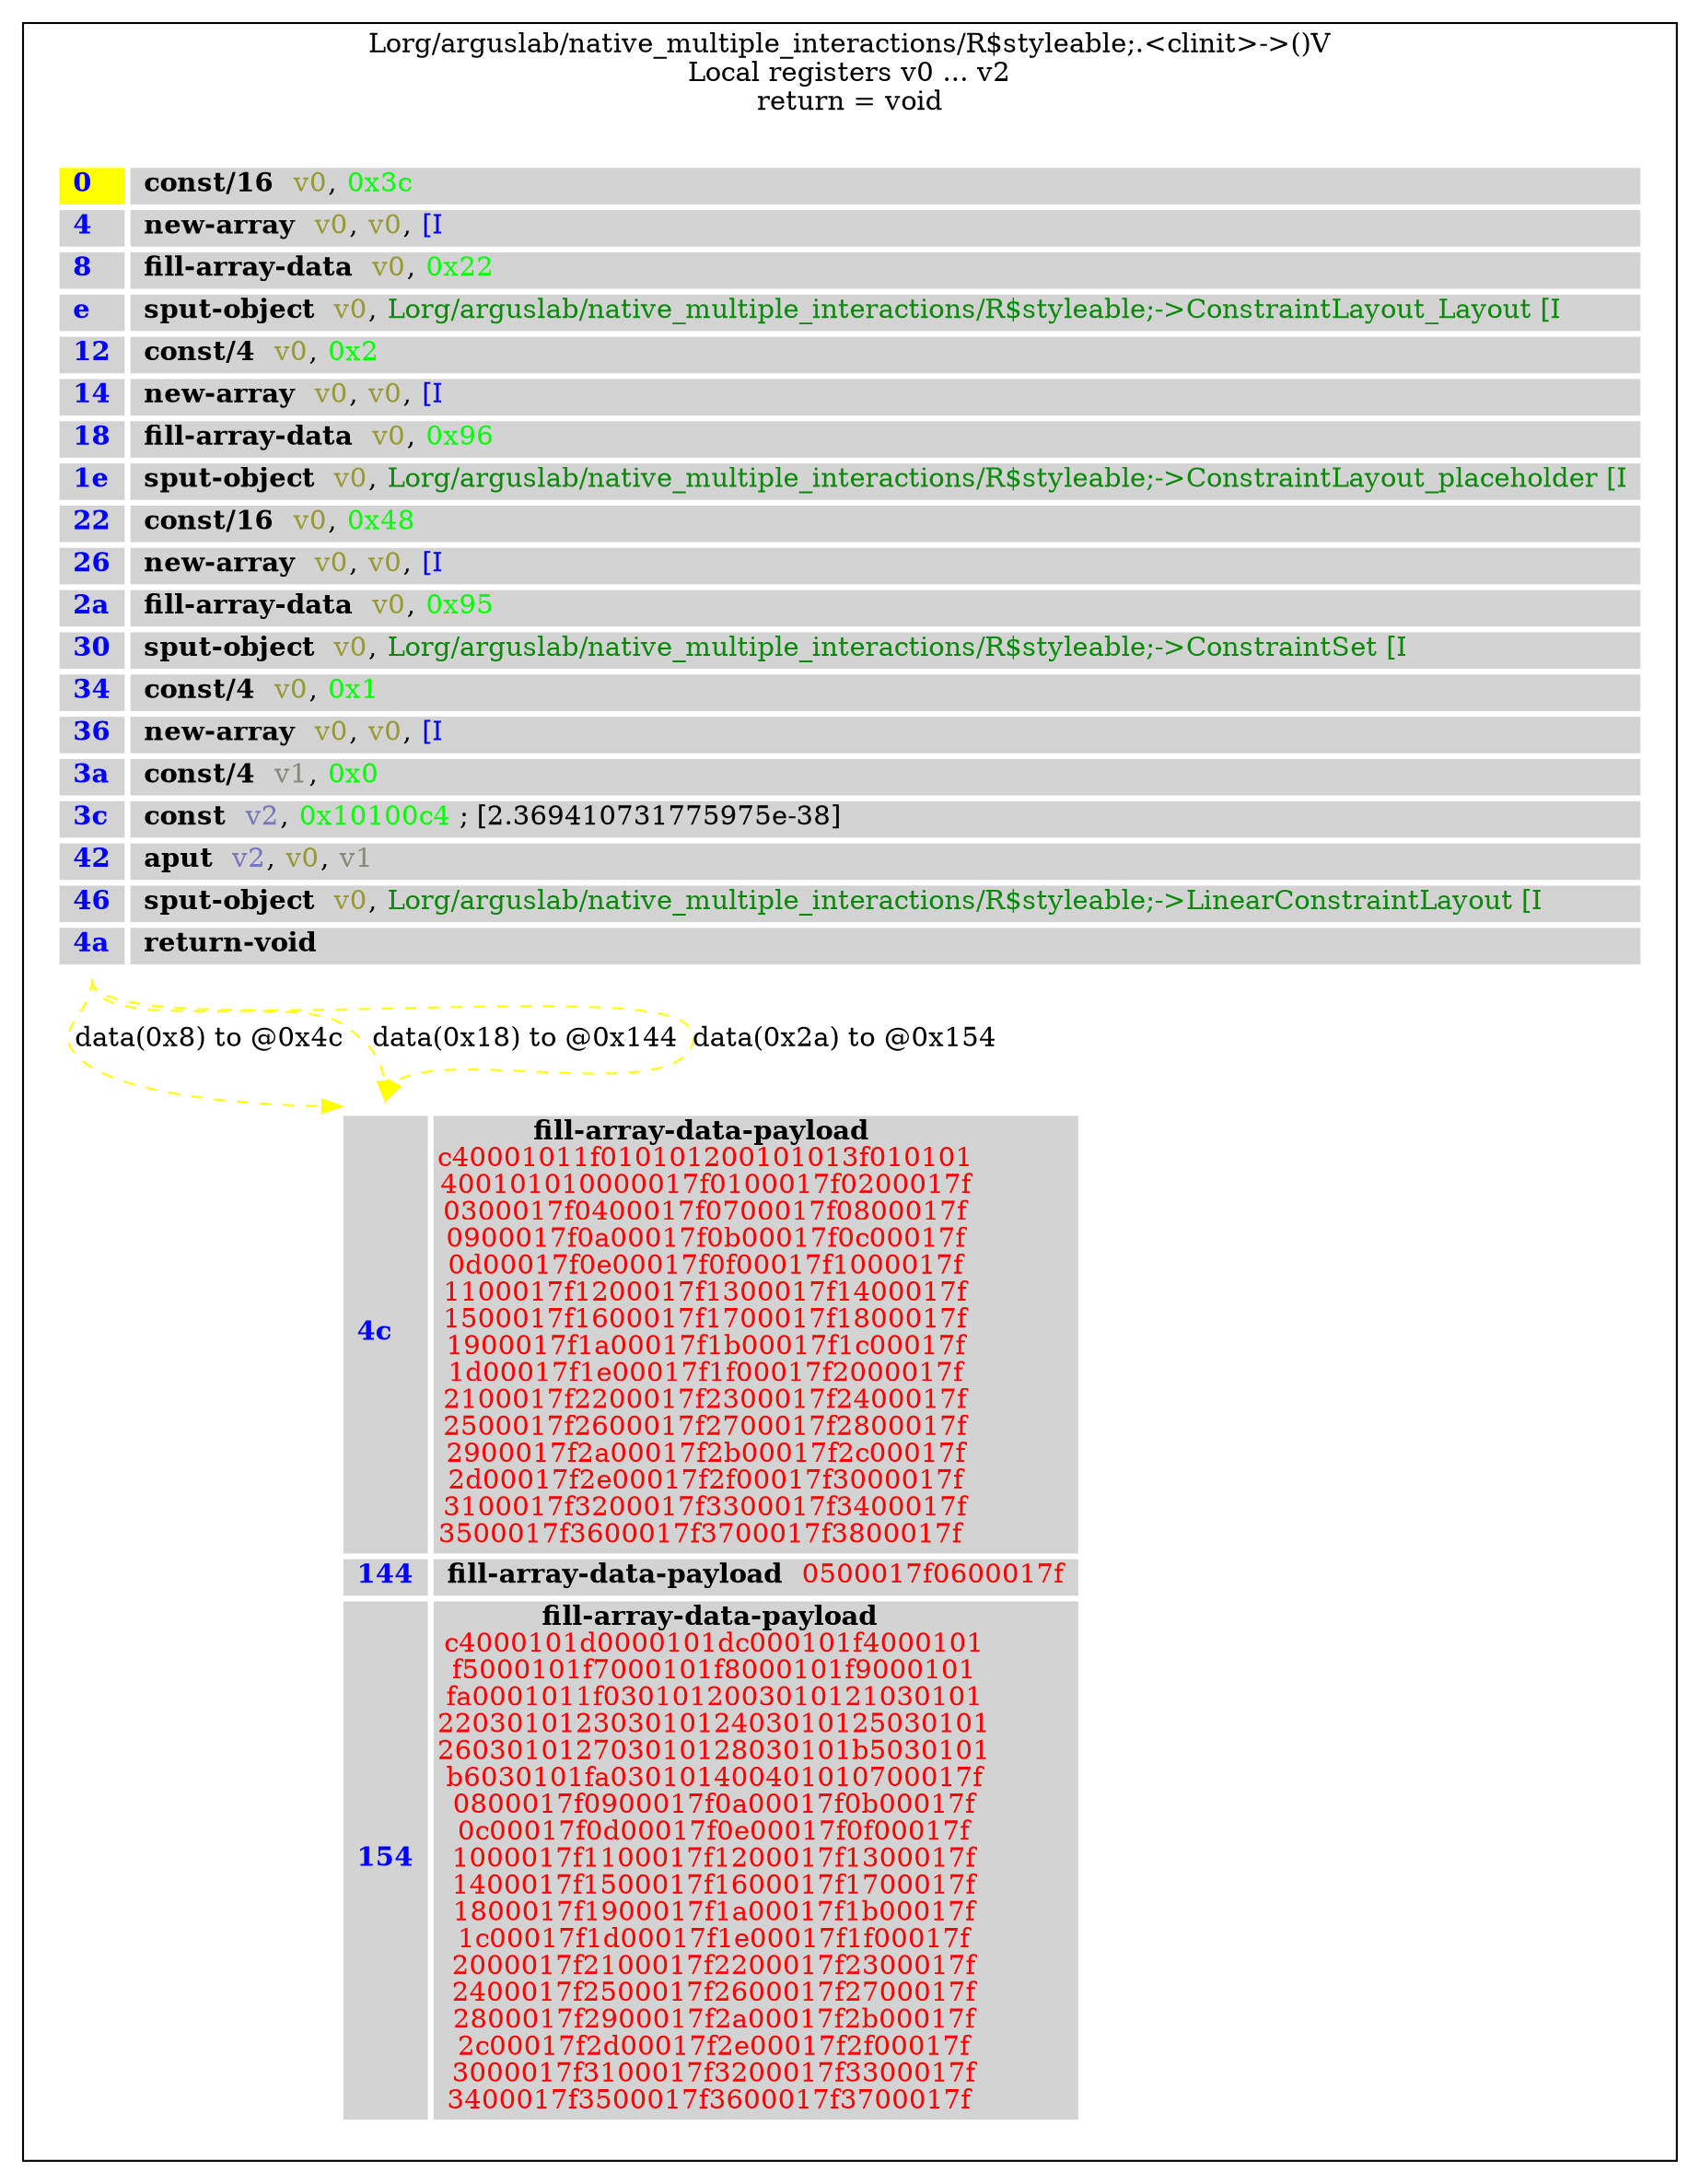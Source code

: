 digraph G {
	graph [bb="0,0,878,1130",
		rankdir=TB
	];
	node [label="\N",
		shape=plaintext
	];
	subgraph cluster_2cebea58186957c273efb74a98f05541 {
		graph [bb="8,8,870,1122",
			label="Lorg/arguslab/native_multiple_interactions/R$styleable;.<clinit>->()V\nLocal registers v0 ... v2\nreturn = void",
			lheight=0.62,
			lp="439,1095.5",
			lwidth=6.97
		];
		struct_3a84978e88424b8f4ee5776cdca8d1be	[height=6.1528,
			label=<
<TABLE BORDER="0" CELLBORDER="0" CELLSPACING="3">
<TR><TD PORT="header"></TD></TR>
<TR><TD ALIGN="LEFT" BGCOLOR="yellow"> <FONT FACE="Times-Bold" color="blue">0</FONT> </TD><TD ALIGN="LEFT" BGCOLOR="lightgray"> <FONT FACE="Times-Bold" color="black">const/16 </FONT> <FONT color="#999933">v0</FONT>, <FONT color="green">0x3c</FONT> </TD></TR>
<TR><TD ALIGN="LEFT" BGCOLOR="lightgray"> <FONT FACE="Times-Bold" color="blue">4</FONT> </TD><TD ALIGN="LEFT" BGCOLOR="lightgray"> <FONT FACE="Times-Bold" color="black">new-array </FONT> <FONT color="#999933">v0</FONT>, <FONT color="#999933">v0</FONT>, <FONT color="#0000FF">[I</FONT> </TD></TR>
<TR><TD ALIGN="LEFT" BGCOLOR="lightgray"> <FONT FACE="Times-Bold" color="blue">8</FONT> </TD><TD ALIGN="LEFT" BGCOLOR="lightgray"> <FONT FACE="Times-Bold" color="black">fill-array-data </FONT> <FONT color="#999933">v0</FONT>, <FONT color="green">0x22</FONT> </TD></TR>
<TR><TD ALIGN="LEFT" BGCOLOR="lightgray"> <FONT FACE="Times-Bold" color="blue">e</FONT> </TD><TD ALIGN="LEFT" BGCOLOR="lightgray"> <FONT FACE="Times-Bold" color="black">sput-object </FONT> <FONT color="#999933">v0</FONT>, <FONT color="#088A08">Lorg/arguslab/native_multiple_interactions/R$styleable;-&gt;ConstraintLayout_Layout [I</FONT> </TD></TR>
<TR><TD ALIGN="LEFT" BGCOLOR="lightgray"> <FONT FACE="Times-Bold" color="blue">12</FONT> </TD><TD ALIGN="LEFT" BGCOLOR="lightgray"> <FONT FACE="Times-Bold" color="black">const/4 </FONT> <FONT color="#999933">v0</FONT>, <FONT color="green">0x2</FONT> </TD></TR>
<TR><TD ALIGN="LEFT" BGCOLOR="lightgray"> <FONT FACE="Times-Bold" color="blue">14</FONT> </TD><TD ALIGN="LEFT" BGCOLOR="lightgray"> <FONT FACE="Times-Bold" color="black">new-array </FONT> <FONT color="#999933">v0</FONT>, <FONT color="#999933">v0</FONT>, <FONT color="#0000FF">[I</FONT> </TD></TR>
<TR><TD ALIGN="LEFT" BGCOLOR="lightgray"> <FONT FACE="Times-Bold" color="blue">18</FONT> </TD><TD ALIGN="LEFT" BGCOLOR="lightgray"> <FONT FACE="Times-Bold" color="black">fill-array-data </FONT> <FONT color="#999933">v0</FONT>, <FONT color="green">0x96</FONT> </TD></TR>
<TR><TD ALIGN="LEFT" BGCOLOR="lightgray"> <FONT FACE="Times-Bold" color="blue">1e</FONT> </TD><TD ALIGN="LEFT" BGCOLOR="lightgray"> <FONT FACE="Times-Bold" color="black">sput-object </FONT> <FONT color="#999933">v0</FONT>, <FONT color="#088A08">Lorg/arguslab/native_multiple_interactions/R$styleable;-&gt;ConstraintLayout_placeholder [I</FONT> </TD></TR>
<TR><TD ALIGN="LEFT" BGCOLOR="lightgray"> <FONT FACE="Times-Bold" color="blue">22</FONT> </TD><TD ALIGN="LEFT" BGCOLOR="lightgray"> <FONT FACE="Times-Bold" color="black">const/16 </FONT> <FONT color="#999933">v0</FONT>, <FONT color="green">0x48</FONT> </TD></TR>
<TR><TD ALIGN="LEFT" BGCOLOR="lightgray"> <FONT FACE="Times-Bold" color="blue">26</FONT> </TD><TD ALIGN="LEFT" BGCOLOR="lightgray"> <FONT FACE="Times-Bold" color="black">new-array </FONT> <FONT color="#999933">v0</FONT>, <FONT color="#999933">v0</FONT>, <FONT color="#0000FF">[I</FONT> </TD></TR>
<TR><TD ALIGN="LEFT" BGCOLOR="lightgray"> <FONT FACE="Times-Bold" color="blue">2a</FONT> </TD><TD ALIGN="LEFT" BGCOLOR="lightgray"> <FONT FACE="Times-Bold" color="black">fill-array-data </FONT> <FONT color="#999933">v0</FONT>, <FONT color="green">0x95</FONT> </TD></TR>
<TR><TD ALIGN="LEFT" BGCOLOR="lightgray"> <FONT FACE="Times-Bold" color="blue">30</FONT> </TD><TD ALIGN="LEFT" BGCOLOR="lightgray"> <FONT FACE="Times-Bold" color="black">sput-object </FONT> <FONT color="#999933">v0</FONT>, <FONT color="#088A08">Lorg/arguslab/native_multiple_interactions/R$styleable;-&gt;ConstraintSet [I</FONT> </TD></TR>
<TR><TD ALIGN="LEFT" BGCOLOR="lightgray"> <FONT FACE="Times-Bold" color="blue">34</FONT> </TD><TD ALIGN="LEFT" BGCOLOR="lightgray"> <FONT FACE="Times-Bold" color="black">const/4 </FONT> <FONT color="#999933">v0</FONT>, <FONT color="green">0x1</FONT> </TD></TR>
<TR><TD ALIGN="LEFT" BGCOLOR="lightgray"> <FONT FACE="Times-Bold" color="blue">36</FONT> </TD><TD ALIGN="LEFT" BGCOLOR="lightgray"> <FONT FACE="Times-Bold" color="black">new-array </FONT> <FONT color="#999933">v0</FONT>, <FONT color="#999933">v0</FONT>, <FONT color="#0000FF">[I</FONT> </TD></TR>
<TR><TD ALIGN="LEFT" BGCOLOR="lightgray"> <FONT FACE="Times-Bold" color="blue">3a</FONT> </TD><TD ALIGN="LEFT" BGCOLOR="lightgray"> <FONT FACE="Times-Bold" color="black">const/4 </FONT> <FONT color="#888877">v1</FONT>, <FONT color="green">0x0</FONT> </TD></TR>
<TR><TD ALIGN="LEFT" BGCOLOR="lightgray"> <FONT FACE="Times-Bold" color="blue">3c</FONT> </TD><TD ALIGN="LEFT" BGCOLOR="lightgray"> <FONT FACE="Times-Bold" color="black">const </FONT> <FONT color="#7777BB">v2</FONT>, <FONT color="green">0x10100c4</FONT> ; [2.369410731775975e-38] </TD></TR>
<TR><TD ALIGN="LEFT" BGCOLOR="lightgray"> <FONT FACE="Times-Bold" color="blue">42</FONT> </TD><TD ALIGN="LEFT" BGCOLOR="lightgray"> <FONT FACE="Times-Bold" color="black">aput </FONT> <FONT color="#7777BB">v2</FONT>, <FONT color="#999933">v0</FONT>, <FONT color="#888877">v1</FONT> </TD></TR>
<TR><TD ALIGN="LEFT" BGCOLOR="lightgray"> <FONT FACE="Times-Bold" color="blue">46</FONT> </TD><TD ALIGN="LEFT" BGCOLOR="lightgray"> <FONT FACE="Times-Bold" color="black">sput-object </FONT> <FONT color="#999933">v0</FONT>, <FONT color="#088A08">Lorg/arguslab/native_multiple_interactions/R$styleable;-&gt;LinearConstraintLayout [I</FONT> </TD></TR>
<TR><TD ALIGN="LEFT" BGCOLOR="lightgray"> <FONT FACE="Times-Bold" color="blue">4a</FONT> </TD><TD ALIGN="LEFT" BGCOLOR="lightgray"> <FONT FACE="Times-Bold" color="black">return-void </FONT>  </TD></TR>
<TR><TD PORT="tail"></TD></TR>
</TABLE>>,
			pos="439,839.5",
			width=11.75];
		struct_486ea711eda4dd1cbf0e7704152a979a	[height=7.6528,
			label=<
<TABLE BORDER="0" CELLBORDER="0" CELLSPACING="3">
<TR><TD PORT="header"></TD></TR>
<TR><TD ALIGN="LEFT" BGCOLOR="lightgray"> <FONT FACE="Times-Bold" color="blue">4c</FONT> </TD><TD ALIGN="LEFT" BGCOLOR="lightgray"> <FONT FACE="Times-Bold" color="black">fill-array-data-payload </FONT> <FONT color="red"><br/>c40001011f010101200101013f010101<br/>400101010000017f0100017f0200017f<br/>0300017f0400017f0700017f0800017f<br/>0900017f0a00017f0b00017f0c00017f<br/>0d00017f0e00017f0f00017f1000017f<br/>1100017f1200017f1300017f1400017f<br/>1500017f1600017f1700017f1800017f<br/>1900017f1a00017f1b00017f1c00017f<br/>1d00017f1e00017f1f00017f2000017f<br/>2100017f2200017f2300017f2400017f<br/>2500017f2600017f2700017f2800017f<br/>2900017f2a00017f2b00017f2c00017f<br/>2d00017f2e00017f2f00017f3000017f<br/>3100017f3200017f3300017f3400017f<br/>3500017f3600017f3700017f3800017f</FONT> </TD></TR>
<TR><TD ALIGN="LEFT" BGCOLOR="lightgray"> <FONT FACE="Times-Bold" color="blue">144</FONT> </TD><TD ALIGN="LEFT" BGCOLOR="lightgray"> <FONT FACE="Times-Bold" color="black">fill-array-data-payload </FONT> <FONT color="red">0500017f0600017f</FONT> </TD></TR>
<TR><TD ALIGN="LEFT" BGCOLOR="lightgray"> <FONT FACE="Times-Bold" color="blue">154</FONT> </TD><TD ALIGN="LEFT" BGCOLOR="lightgray"> <FONT FACE="Times-Bold" color="black">fill-array-data-payload </FONT> <FONT color="red"><br/>c4000101d0000101dc000101f4000101<br/>f5000101f7000101f8000101f9000101<br/>fa0001011f0301012003010121030101<br/>22030101230301012403010125030101<br/>260301012703010128030101b5030101<br/>b6030101fa030101400401010700017f<br/>0800017f0900017f0a00017f0b00017f<br/>0c00017f0d00017f0e00017f0f00017f<br/>1000017f1100017f1200017f1300017f<br/>1400017f1500017f1600017f1700017f<br/>1800017f1900017f1a00017f1b00017f<br/>1c00017f1d00017f1e00017f1f00017f<br/>2000017f2100017f2200017f2300017f<br/>2400017f2500017f2600017f2700017f<br/>2800017f2900017f2a00017f2b00017f<br/>2c00017f2d00017f2e00017f2f00017f<br/>3000017f3100017f3200017f3300017f<br/>3400017f3500017f3600017f3700017f</FONT> </TD></TR>
<TR><TD PORT="tail"></TD></TR>
</TABLE>>,
			pos="367,291.5",
			width=5.6389];
		struct_3a84978e88424b8f4ee5776cdca8d1be:tail -> struct_486ea711eda4dd1cbf0e7704152a979a:header	[color=yellow,
			label="data(0x8) to @0x4c",
			lp="105,592.5",
			pos="e,174,557.5 44,623.5 44,605.93 23.845,598.58 35,585 53.114,562.95 126.7,558.28 163.77,557.6",
			style=dashed];
		struct_3a84978e88424b8f4ee5776cdca8d1be:tail -> struct_486ea711eda4dd1cbf0e7704152a979a:header	[color=yellow,
			label="data(0x18) to @0x144",
			lp="270,592.5",
			pos="e,197,560.5 44,623.5 44,593.92 150.93,617.19 175,600 188.29,590.51 194.51,583.63 196.37,570.61",
			style=dashed];
		struct_3a84978e88424b8f4ee5776cdca8d1be:tail -> struct_486ea711eda4dd1cbf0e7704152a979a:header	[color=yellow,
			label="data(0x2a) to @0x154",
			lp="436.5,592.5",
			pos="e,197,560.5 44,623.5 44,588.96 330.52,625.33 354,600 358.53,595.11 358.34,590.06 354,585 333.55,561.11 224.99,588.35 201.49,569.65",
			style=dashed];
	}
}
